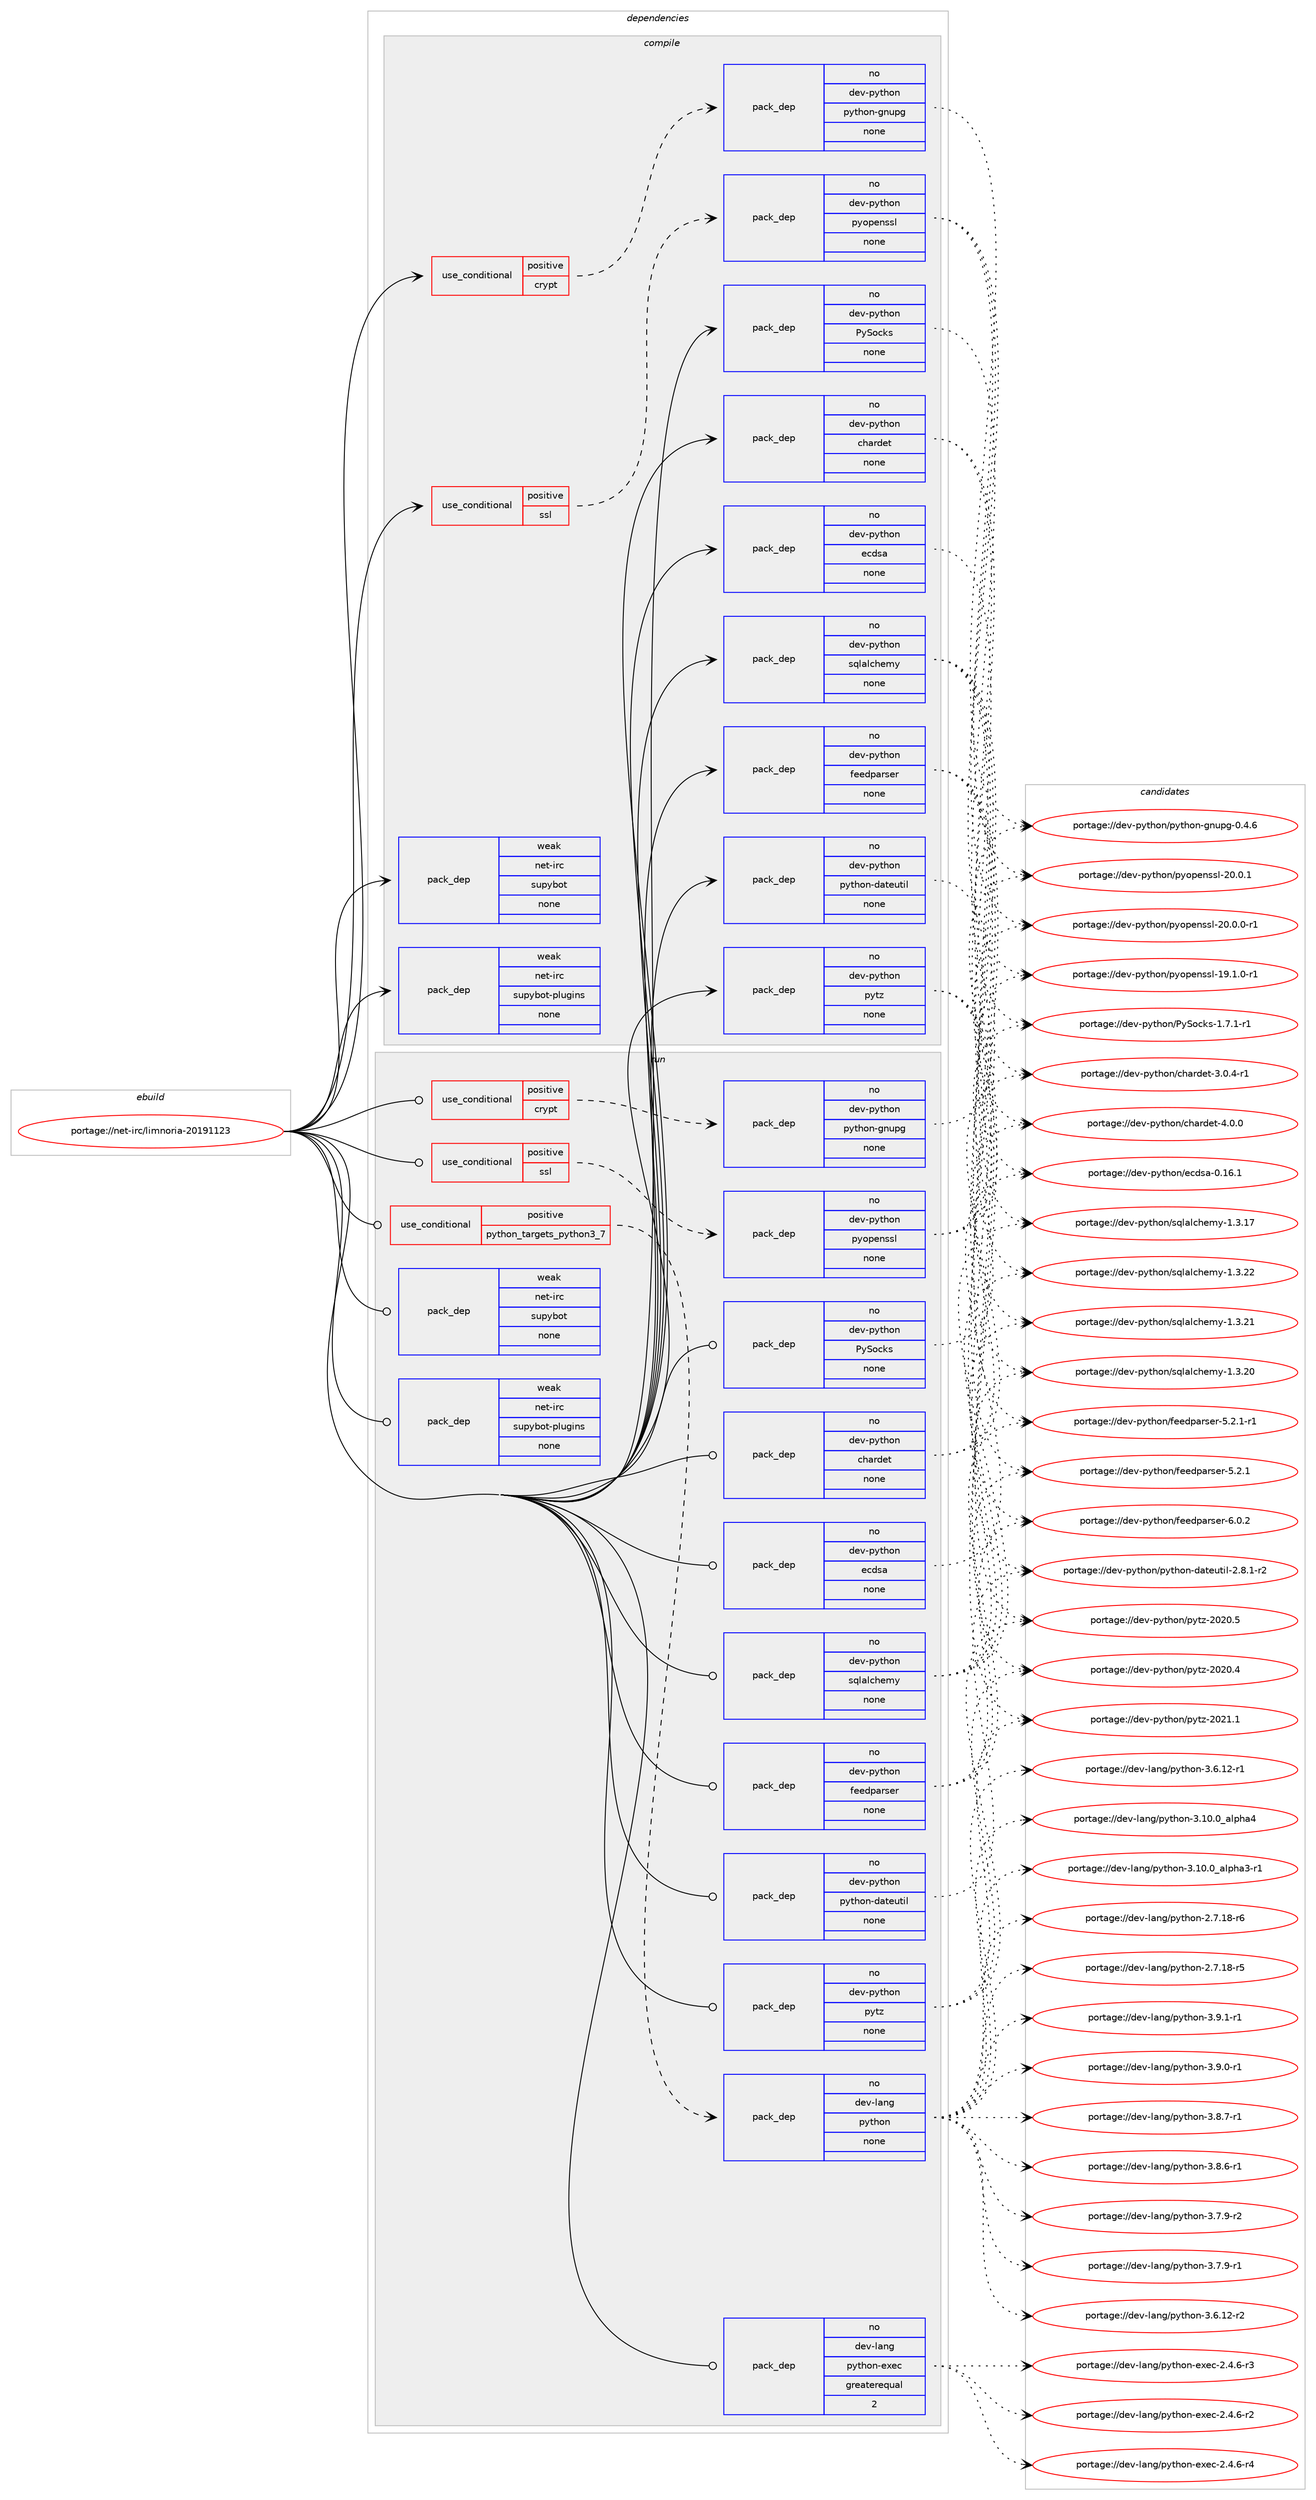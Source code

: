 digraph prolog {

# *************
# Graph options
# *************

newrank=true;
concentrate=true;
compound=true;
graph [rankdir=LR,fontname=Helvetica,fontsize=10,ranksep=1.5];#, ranksep=2.5, nodesep=0.2];
edge  [arrowhead=vee];
node  [fontname=Helvetica,fontsize=10];

# **********
# The ebuild
# **********

subgraph cluster_leftcol {
color=gray;
rank=same;
label=<<i>ebuild</i>>;
id [label="portage://net-irc/limnoria-20191123", color=red, width=4, href="../net-irc/limnoria-20191123.svg"];
}

# ****************
# The dependencies
# ****************

subgraph cluster_midcol {
color=gray;
label=<<i>dependencies</i>>;
subgraph cluster_compile {
fillcolor="#eeeeee";
style=filled;
label=<<i>compile</i>>;
subgraph cond8588 {
dependency28032 [label=<<TABLE BORDER="0" CELLBORDER="1" CELLSPACING="0" CELLPADDING="4"><TR><TD ROWSPAN="3" CELLPADDING="10">use_conditional</TD></TR><TR><TD>positive</TD></TR><TR><TD>crypt</TD></TR></TABLE>>, shape=none, color=red];
subgraph pack19195 {
dependency28033 [label=<<TABLE BORDER="0" CELLBORDER="1" CELLSPACING="0" CELLPADDING="4" WIDTH="220"><TR><TD ROWSPAN="6" CELLPADDING="30">pack_dep</TD></TR><TR><TD WIDTH="110">no</TD></TR><TR><TD>dev-python</TD></TR><TR><TD>python-gnupg</TD></TR><TR><TD>none</TD></TR><TR><TD></TD></TR></TABLE>>, shape=none, color=blue];
}
dependency28032:e -> dependency28033:w [weight=20,style="dashed",arrowhead="vee"];
}
id:e -> dependency28032:w [weight=20,style="solid",arrowhead="vee"];
subgraph cond8589 {
dependency28034 [label=<<TABLE BORDER="0" CELLBORDER="1" CELLSPACING="0" CELLPADDING="4"><TR><TD ROWSPAN="3" CELLPADDING="10">use_conditional</TD></TR><TR><TD>positive</TD></TR><TR><TD>ssl</TD></TR></TABLE>>, shape=none, color=red];
subgraph pack19196 {
dependency28035 [label=<<TABLE BORDER="0" CELLBORDER="1" CELLSPACING="0" CELLPADDING="4" WIDTH="220"><TR><TD ROWSPAN="6" CELLPADDING="30">pack_dep</TD></TR><TR><TD WIDTH="110">no</TD></TR><TR><TD>dev-python</TD></TR><TR><TD>pyopenssl</TD></TR><TR><TD>none</TD></TR><TR><TD></TD></TR></TABLE>>, shape=none, color=blue];
}
dependency28034:e -> dependency28035:w [weight=20,style="dashed",arrowhead="vee"];
}
id:e -> dependency28034:w [weight=20,style="solid",arrowhead="vee"];
subgraph pack19197 {
dependency28036 [label=<<TABLE BORDER="0" CELLBORDER="1" CELLSPACING="0" CELLPADDING="4" WIDTH="220"><TR><TD ROWSPAN="6" CELLPADDING="30">pack_dep</TD></TR><TR><TD WIDTH="110">no</TD></TR><TR><TD>dev-python</TD></TR><TR><TD>PySocks</TD></TR><TR><TD>none</TD></TR><TR><TD></TD></TR></TABLE>>, shape=none, color=blue];
}
id:e -> dependency28036:w [weight=20,style="solid",arrowhead="vee"];
subgraph pack19198 {
dependency28037 [label=<<TABLE BORDER="0" CELLBORDER="1" CELLSPACING="0" CELLPADDING="4" WIDTH="220"><TR><TD ROWSPAN="6" CELLPADDING="30">pack_dep</TD></TR><TR><TD WIDTH="110">no</TD></TR><TR><TD>dev-python</TD></TR><TR><TD>chardet</TD></TR><TR><TD>none</TD></TR><TR><TD></TD></TR></TABLE>>, shape=none, color=blue];
}
id:e -> dependency28037:w [weight=20,style="solid",arrowhead="vee"];
subgraph pack19199 {
dependency28038 [label=<<TABLE BORDER="0" CELLBORDER="1" CELLSPACING="0" CELLPADDING="4" WIDTH="220"><TR><TD ROWSPAN="6" CELLPADDING="30">pack_dep</TD></TR><TR><TD WIDTH="110">no</TD></TR><TR><TD>dev-python</TD></TR><TR><TD>ecdsa</TD></TR><TR><TD>none</TD></TR><TR><TD></TD></TR></TABLE>>, shape=none, color=blue];
}
id:e -> dependency28038:w [weight=20,style="solid",arrowhead="vee"];
subgraph pack19200 {
dependency28039 [label=<<TABLE BORDER="0" CELLBORDER="1" CELLSPACING="0" CELLPADDING="4" WIDTH="220"><TR><TD ROWSPAN="6" CELLPADDING="30">pack_dep</TD></TR><TR><TD WIDTH="110">no</TD></TR><TR><TD>dev-python</TD></TR><TR><TD>feedparser</TD></TR><TR><TD>none</TD></TR><TR><TD></TD></TR></TABLE>>, shape=none, color=blue];
}
id:e -> dependency28039:w [weight=20,style="solid",arrowhead="vee"];
subgraph pack19201 {
dependency28040 [label=<<TABLE BORDER="0" CELLBORDER="1" CELLSPACING="0" CELLPADDING="4" WIDTH="220"><TR><TD ROWSPAN="6" CELLPADDING="30">pack_dep</TD></TR><TR><TD WIDTH="110">no</TD></TR><TR><TD>dev-python</TD></TR><TR><TD>python-dateutil</TD></TR><TR><TD>none</TD></TR><TR><TD></TD></TR></TABLE>>, shape=none, color=blue];
}
id:e -> dependency28040:w [weight=20,style="solid",arrowhead="vee"];
subgraph pack19202 {
dependency28041 [label=<<TABLE BORDER="0" CELLBORDER="1" CELLSPACING="0" CELLPADDING="4" WIDTH="220"><TR><TD ROWSPAN="6" CELLPADDING="30">pack_dep</TD></TR><TR><TD WIDTH="110">no</TD></TR><TR><TD>dev-python</TD></TR><TR><TD>pytz</TD></TR><TR><TD>none</TD></TR><TR><TD></TD></TR></TABLE>>, shape=none, color=blue];
}
id:e -> dependency28041:w [weight=20,style="solid",arrowhead="vee"];
subgraph pack19203 {
dependency28042 [label=<<TABLE BORDER="0" CELLBORDER="1" CELLSPACING="0" CELLPADDING="4" WIDTH="220"><TR><TD ROWSPAN="6" CELLPADDING="30">pack_dep</TD></TR><TR><TD WIDTH="110">no</TD></TR><TR><TD>dev-python</TD></TR><TR><TD>sqlalchemy</TD></TR><TR><TD>none</TD></TR><TR><TD></TD></TR></TABLE>>, shape=none, color=blue];
}
id:e -> dependency28042:w [weight=20,style="solid",arrowhead="vee"];
subgraph pack19204 {
dependency28043 [label=<<TABLE BORDER="0" CELLBORDER="1" CELLSPACING="0" CELLPADDING="4" WIDTH="220"><TR><TD ROWSPAN="6" CELLPADDING="30">pack_dep</TD></TR><TR><TD WIDTH="110">weak</TD></TR><TR><TD>net-irc</TD></TR><TR><TD>supybot</TD></TR><TR><TD>none</TD></TR><TR><TD></TD></TR></TABLE>>, shape=none, color=blue];
}
id:e -> dependency28043:w [weight=20,style="solid",arrowhead="vee"];
subgraph pack19205 {
dependency28044 [label=<<TABLE BORDER="0" CELLBORDER="1" CELLSPACING="0" CELLPADDING="4" WIDTH="220"><TR><TD ROWSPAN="6" CELLPADDING="30">pack_dep</TD></TR><TR><TD WIDTH="110">weak</TD></TR><TR><TD>net-irc</TD></TR><TR><TD>supybot-plugins</TD></TR><TR><TD>none</TD></TR><TR><TD></TD></TR></TABLE>>, shape=none, color=blue];
}
id:e -> dependency28044:w [weight=20,style="solid",arrowhead="vee"];
}
subgraph cluster_compileandrun {
fillcolor="#eeeeee";
style=filled;
label=<<i>compile and run</i>>;
}
subgraph cluster_run {
fillcolor="#eeeeee";
style=filled;
label=<<i>run</i>>;
subgraph cond8590 {
dependency28045 [label=<<TABLE BORDER="0" CELLBORDER="1" CELLSPACING="0" CELLPADDING="4"><TR><TD ROWSPAN="3" CELLPADDING="10">use_conditional</TD></TR><TR><TD>positive</TD></TR><TR><TD>crypt</TD></TR></TABLE>>, shape=none, color=red];
subgraph pack19206 {
dependency28046 [label=<<TABLE BORDER="0" CELLBORDER="1" CELLSPACING="0" CELLPADDING="4" WIDTH="220"><TR><TD ROWSPAN="6" CELLPADDING="30">pack_dep</TD></TR><TR><TD WIDTH="110">no</TD></TR><TR><TD>dev-python</TD></TR><TR><TD>python-gnupg</TD></TR><TR><TD>none</TD></TR><TR><TD></TD></TR></TABLE>>, shape=none, color=blue];
}
dependency28045:e -> dependency28046:w [weight=20,style="dashed",arrowhead="vee"];
}
id:e -> dependency28045:w [weight=20,style="solid",arrowhead="odot"];
subgraph cond8591 {
dependency28047 [label=<<TABLE BORDER="0" CELLBORDER="1" CELLSPACING="0" CELLPADDING="4"><TR><TD ROWSPAN="3" CELLPADDING="10">use_conditional</TD></TR><TR><TD>positive</TD></TR><TR><TD>python_targets_python3_7</TD></TR></TABLE>>, shape=none, color=red];
subgraph pack19207 {
dependency28048 [label=<<TABLE BORDER="0" CELLBORDER="1" CELLSPACING="0" CELLPADDING="4" WIDTH="220"><TR><TD ROWSPAN="6" CELLPADDING="30">pack_dep</TD></TR><TR><TD WIDTH="110">no</TD></TR><TR><TD>dev-lang</TD></TR><TR><TD>python</TD></TR><TR><TD>none</TD></TR><TR><TD></TD></TR></TABLE>>, shape=none, color=blue];
}
dependency28047:e -> dependency28048:w [weight=20,style="dashed",arrowhead="vee"];
}
id:e -> dependency28047:w [weight=20,style="solid",arrowhead="odot"];
subgraph cond8592 {
dependency28049 [label=<<TABLE BORDER="0" CELLBORDER="1" CELLSPACING="0" CELLPADDING="4"><TR><TD ROWSPAN="3" CELLPADDING="10">use_conditional</TD></TR><TR><TD>positive</TD></TR><TR><TD>ssl</TD></TR></TABLE>>, shape=none, color=red];
subgraph pack19208 {
dependency28050 [label=<<TABLE BORDER="0" CELLBORDER="1" CELLSPACING="0" CELLPADDING="4" WIDTH="220"><TR><TD ROWSPAN="6" CELLPADDING="30">pack_dep</TD></TR><TR><TD WIDTH="110">no</TD></TR><TR><TD>dev-python</TD></TR><TR><TD>pyopenssl</TD></TR><TR><TD>none</TD></TR><TR><TD></TD></TR></TABLE>>, shape=none, color=blue];
}
dependency28049:e -> dependency28050:w [weight=20,style="dashed",arrowhead="vee"];
}
id:e -> dependency28049:w [weight=20,style="solid",arrowhead="odot"];
subgraph pack19209 {
dependency28051 [label=<<TABLE BORDER="0" CELLBORDER="1" CELLSPACING="0" CELLPADDING="4" WIDTH="220"><TR><TD ROWSPAN="6" CELLPADDING="30">pack_dep</TD></TR><TR><TD WIDTH="110">no</TD></TR><TR><TD>dev-lang</TD></TR><TR><TD>python-exec</TD></TR><TR><TD>greaterequal</TD></TR><TR><TD>2</TD></TR></TABLE>>, shape=none, color=blue];
}
id:e -> dependency28051:w [weight=20,style="solid",arrowhead="odot"];
subgraph pack19210 {
dependency28052 [label=<<TABLE BORDER="0" CELLBORDER="1" CELLSPACING="0" CELLPADDING="4" WIDTH="220"><TR><TD ROWSPAN="6" CELLPADDING="30">pack_dep</TD></TR><TR><TD WIDTH="110">no</TD></TR><TR><TD>dev-python</TD></TR><TR><TD>PySocks</TD></TR><TR><TD>none</TD></TR><TR><TD></TD></TR></TABLE>>, shape=none, color=blue];
}
id:e -> dependency28052:w [weight=20,style="solid",arrowhead="odot"];
subgraph pack19211 {
dependency28053 [label=<<TABLE BORDER="0" CELLBORDER="1" CELLSPACING="0" CELLPADDING="4" WIDTH="220"><TR><TD ROWSPAN="6" CELLPADDING="30">pack_dep</TD></TR><TR><TD WIDTH="110">no</TD></TR><TR><TD>dev-python</TD></TR><TR><TD>chardet</TD></TR><TR><TD>none</TD></TR><TR><TD></TD></TR></TABLE>>, shape=none, color=blue];
}
id:e -> dependency28053:w [weight=20,style="solid",arrowhead="odot"];
subgraph pack19212 {
dependency28054 [label=<<TABLE BORDER="0" CELLBORDER="1" CELLSPACING="0" CELLPADDING="4" WIDTH="220"><TR><TD ROWSPAN="6" CELLPADDING="30">pack_dep</TD></TR><TR><TD WIDTH="110">no</TD></TR><TR><TD>dev-python</TD></TR><TR><TD>ecdsa</TD></TR><TR><TD>none</TD></TR><TR><TD></TD></TR></TABLE>>, shape=none, color=blue];
}
id:e -> dependency28054:w [weight=20,style="solid",arrowhead="odot"];
subgraph pack19213 {
dependency28055 [label=<<TABLE BORDER="0" CELLBORDER="1" CELLSPACING="0" CELLPADDING="4" WIDTH="220"><TR><TD ROWSPAN="6" CELLPADDING="30">pack_dep</TD></TR><TR><TD WIDTH="110">no</TD></TR><TR><TD>dev-python</TD></TR><TR><TD>feedparser</TD></TR><TR><TD>none</TD></TR><TR><TD></TD></TR></TABLE>>, shape=none, color=blue];
}
id:e -> dependency28055:w [weight=20,style="solid",arrowhead="odot"];
subgraph pack19214 {
dependency28056 [label=<<TABLE BORDER="0" CELLBORDER="1" CELLSPACING="0" CELLPADDING="4" WIDTH="220"><TR><TD ROWSPAN="6" CELLPADDING="30">pack_dep</TD></TR><TR><TD WIDTH="110">no</TD></TR><TR><TD>dev-python</TD></TR><TR><TD>python-dateutil</TD></TR><TR><TD>none</TD></TR><TR><TD></TD></TR></TABLE>>, shape=none, color=blue];
}
id:e -> dependency28056:w [weight=20,style="solid",arrowhead="odot"];
subgraph pack19215 {
dependency28057 [label=<<TABLE BORDER="0" CELLBORDER="1" CELLSPACING="0" CELLPADDING="4" WIDTH="220"><TR><TD ROWSPAN="6" CELLPADDING="30">pack_dep</TD></TR><TR><TD WIDTH="110">no</TD></TR><TR><TD>dev-python</TD></TR><TR><TD>pytz</TD></TR><TR><TD>none</TD></TR><TR><TD></TD></TR></TABLE>>, shape=none, color=blue];
}
id:e -> dependency28057:w [weight=20,style="solid",arrowhead="odot"];
subgraph pack19216 {
dependency28058 [label=<<TABLE BORDER="0" CELLBORDER="1" CELLSPACING="0" CELLPADDING="4" WIDTH="220"><TR><TD ROWSPAN="6" CELLPADDING="30">pack_dep</TD></TR><TR><TD WIDTH="110">no</TD></TR><TR><TD>dev-python</TD></TR><TR><TD>sqlalchemy</TD></TR><TR><TD>none</TD></TR><TR><TD></TD></TR></TABLE>>, shape=none, color=blue];
}
id:e -> dependency28058:w [weight=20,style="solid",arrowhead="odot"];
subgraph pack19217 {
dependency28059 [label=<<TABLE BORDER="0" CELLBORDER="1" CELLSPACING="0" CELLPADDING="4" WIDTH="220"><TR><TD ROWSPAN="6" CELLPADDING="30">pack_dep</TD></TR><TR><TD WIDTH="110">weak</TD></TR><TR><TD>net-irc</TD></TR><TR><TD>supybot</TD></TR><TR><TD>none</TD></TR><TR><TD></TD></TR></TABLE>>, shape=none, color=blue];
}
id:e -> dependency28059:w [weight=20,style="solid",arrowhead="odot"];
subgraph pack19218 {
dependency28060 [label=<<TABLE BORDER="0" CELLBORDER="1" CELLSPACING="0" CELLPADDING="4" WIDTH="220"><TR><TD ROWSPAN="6" CELLPADDING="30">pack_dep</TD></TR><TR><TD WIDTH="110">weak</TD></TR><TR><TD>net-irc</TD></TR><TR><TD>supybot-plugins</TD></TR><TR><TD>none</TD></TR><TR><TD></TD></TR></TABLE>>, shape=none, color=blue];
}
id:e -> dependency28060:w [weight=20,style="solid",arrowhead="odot"];
}
}

# **************
# The candidates
# **************

subgraph cluster_choices {
rank=same;
color=gray;
label=<<i>candidates</i>>;

subgraph choice19195 {
color=black;
nodesep=1;
choice100101118451121211161041111104711212111610411111045103110117112103454846524654 [label="portage://dev-python/python-gnupg-0.4.6", color=red, width=4,href="../dev-python/python-gnupg-0.4.6.svg"];
dependency28033:e -> choice100101118451121211161041111104711212111610411111045103110117112103454846524654:w [style=dotted,weight="100"];
}
subgraph choice19196 {
color=black;
nodesep=1;
choice100101118451121211161041111104711212111111210111011511510845504846484649 [label="portage://dev-python/pyopenssl-20.0.1", color=red, width=4,href="../dev-python/pyopenssl-20.0.1.svg"];
choice1001011184511212111610411111047112121111112101110115115108455048464846484511449 [label="portage://dev-python/pyopenssl-20.0.0-r1", color=red, width=4,href="../dev-python/pyopenssl-20.0.0-r1.svg"];
choice1001011184511212111610411111047112121111112101110115115108454957464946484511449 [label="portage://dev-python/pyopenssl-19.1.0-r1", color=red, width=4,href="../dev-python/pyopenssl-19.1.0-r1.svg"];
dependency28035:e -> choice100101118451121211161041111104711212111111210111011511510845504846484649:w [style=dotted,weight="100"];
dependency28035:e -> choice1001011184511212111610411111047112121111112101110115115108455048464846484511449:w [style=dotted,weight="100"];
dependency28035:e -> choice1001011184511212111610411111047112121111112101110115115108454957464946484511449:w [style=dotted,weight="100"];
}
subgraph choice19197 {
color=black;
nodesep=1;
choice10010111845112121116104111110478012183111991071154549465546494511449 [label="portage://dev-python/PySocks-1.7.1-r1", color=red, width=4,href="../dev-python/PySocks-1.7.1-r1.svg"];
dependency28036:e -> choice10010111845112121116104111110478012183111991071154549465546494511449:w [style=dotted,weight="100"];
}
subgraph choice19198 {
color=black;
nodesep=1;
choice10010111845112121116104111110479910497114100101116455246484648 [label="portage://dev-python/chardet-4.0.0", color=red, width=4,href="../dev-python/chardet-4.0.0.svg"];
choice100101118451121211161041111104799104971141001011164551464846524511449 [label="portage://dev-python/chardet-3.0.4-r1", color=red, width=4,href="../dev-python/chardet-3.0.4-r1.svg"];
dependency28037:e -> choice10010111845112121116104111110479910497114100101116455246484648:w [style=dotted,weight="100"];
dependency28037:e -> choice100101118451121211161041111104799104971141001011164551464846524511449:w [style=dotted,weight="100"];
}
subgraph choice19199 {
color=black;
nodesep=1;
choice1001011184511212111610411111047101991001159745484649544649 [label="portage://dev-python/ecdsa-0.16.1", color=red, width=4,href="../dev-python/ecdsa-0.16.1.svg"];
dependency28038:e -> choice1001011184511212111610411111047101991001159745484649544649:w [style=dotted,weight="100"];
}
subgraph choice19200 {
color=black;
nodesep=1;
choice100101118451121211161041111104710210110110011297114115101114455446484650 [label="portage://dev-python/feedparser-6.0.2", color=red, width=4,href="../dev-python/feedparser-6.0.2.svg"];
choice1001011184511212111610411111047102101101100112971141151011144553465046494511449 [label="portage://dev-python/feedparser-5.2.1-r1", color=red, width=4,href="../dev-python/feedparser-5.2.1-r1.svg"];
choice100101118451121211161041111104710210110110011297114115101114455346504649 [label="portage://dev-python/feedparser-5.2.1", color=red, width=4,href="../dev-python/feedparser-5.2.1.svg"];
dependency28039:e -> choice100101118451121211161041111104710210110110011297114115101114455446484650:w [style=dotted,weight="100"];
dependency28039:e -> choice1001011184511212111610411111047102101101100112971141151011144553465046494511449:w [style=dotted,weight="100"];
dependency28039:e -> choice100101118451121211161041111104710210110110011297114115101114455346504649:w [style=dotted,weight="100"];
}
subgraph choice19201 {
color=black;
nodesep=1;
choice100101118451121211161041111104711212111610411111045100971161011171161051084550465646494511450 [label="portage://dev-python/python-dateutil-2.8.1-r2", color=red, width=4,href="../dev-python/python-dateutil-2.8.1-r2.svg"];
dependency28040:e -> choice100101118451121211161041111104711212111610411111045100971161011171161051084550465646494511450:w [style=dotted,weight="100"];
}
subgraph choice19202 {
color=black;
nodesep=1;
choice100101118451121211161041111104711212111612245504850494649 [label="portage://dev-python/pytz-2021.1", color=red, width=4,href="../dev-python/pytz-2021.1.svg"];
choice100101118451121211161041111104711212111612245504850484653 [label="portage://dev-python/pytz-2020.5", color=red, width=4,href="../dev-python/pytz-2020.5.svg"];
choice100101118451121211161041111104711212111612245504850484652 [label="portage://dev-python/pytz-2020.4", color=red, width=4,href="../dev-python/pytz-2020.4.svg"];
dependency28041:e -> choice100101118451121211161041111104711212111612245504850494649:w [style=dotted,weight="100"];
dependency28041:e -> choice100101118451121211161041111104711212111612245504850484653:w [style=dotted,weight="100"];
dependency28041:e -> choice100101118451121211161041111104711212111612245504850484652:w [style=dotted,weight="100"];
}
subgraph choice19203 {
color=black;
nodesep=1;
choice1001011184511212111610411111047115113108971089910410110912145494651465050 [label="portage://dev-python/sqlalchemy-1.3.22", color=red, width=4,href="../dev-python/sqlalchemy-1.3.22.svg"];
choice1001011184511212111610411111047115113108971089910410110912145494651465049 [label="portage://dev-python/sqlalchemy-1.3.21", color=red, width=4,href="../dev-python/sqlalchemy-1.3.21.svg"];
choice1001011184511212111610411111047115113108971089910410110912145494651465048 [label="portage://dev-python/sqlalchemy-1.3.20", color=red, width=4,href="../dev-python/sqlalchemy-1.3.20.svg"];
choice1001011184511212111610411111047115113108971089910410110912145494651464955 [label="portage://dev-python/sqlalchemy-1.3.17", color=red, width=4,href="../dev-python/sqlalchemy-1.3.17.svg"];
dependency28042:e -> choice1001011184511212111610411111047115113108971089910410110912145494651465050:w [style=dotted,weight="100"];
dependency28042:e -> choice1001011184511212111610411111047115113108971089910410110912145494651465049:w [style=dotted,weight="100"];
dependency28042:e -> choice1001011184511212111610411111047115113108971089910410110912145494651465048:w [style=dotted,weight="100"];
dependency28042:e -> choice1001011184511212111610411111047115113108971089910410110912145494651464955:w [style=dotted,weight="100"];
}
subgraph choice19204 {
color=black;
nodesep=1;
}
subgraph choice19205 {
color=black;
nodesep=1;
}
subgraph choice19206 {
color=black;
nodesep=1;
choice100101118451121211161041111104711212111610411111045103110117112103454846524654 [label="portage://dev-python/python-gnupg-0.4.6", color=red, width=4,href="../dev-python/python-gnupg-0.4.6.svg"];
dependency28046:e -> choice100101118451121211161041111104711212111610411111045103110117112103454846524654:w [style=dotted,weight="100"];
}
subgraph choice19207 {
color=black;
nodesep=1;
choice1001011184510897110103471121211161041111104551465746494511449 [label="portage://dev-lang/python-3.9.1-r1", color=red, width=4,href="../dev-lang/python-3.9.1-r1.svg"];
choice1001011184510897110103471121211161041111104551465746484511449 [label="portage://dev-lang/python-3.9.0-r1", color=red, width=4,href="../dev-lang/python-3.9.0-r1.svg"];
choice1001011184510897110103471121211161041111104551465646554511449 [label="portage://dev-lang/python-3.8.7-r1", color=red, width=4,href="../dev-lang/python-3.8.7-r1.svg"];
choice1001011184510897110103471121211161041111104551465646544511449 [label="portage://dev-lang/python-3.8.6-r1", color=red, width=4,href="../dev-lang/python-3.8.6-r1.svg"];
choice1001011184510897110103471121211161041111104551465546574511450 [label="portage://dev-lang/python-3.7.9-r2", color=red, width=4,href="../dev-lang/python-3.7.9-r2.svg"];
choice1001011184510897110103471121211161041111104551465546574511449 [label="portage://dev-lang/python-3.7.9-r1", color=red, width=4,href="../dev-lang/python-3.7.9-r1.svg"];
choice100101118451089711010347112121116104111110455146544649504511450 [label="portage://dev-lang/python-3.6.12-r2", color=red, width=4,href="../dev-lang/python-3.6.12-r2.svg"];
choice100101118451089711010347112121116104111110455146544649504511449 [label="portage://dev-lang/python-3.6.12-r1", color=red, width=4,href="../dev-lang/python-3.6.12-r1.svg"];
choice1001011184510897110103471121211161041111104551464948464895971081121049752 [label="portage://dev-lang/python-3.10.0_alpha4", color=red, width=4,href="../dev-lang/python-3.10.0_alpha4.svg"];
choice10010111845108971101034711212111610411111045514649484648959710811210497514511449 [label="portage://dev-lang/python-3.10.0_alpha3-r1", color=red, width=4,href="../dev-lang/python-3.10.0_alpha3-r1.svg"];
choice100101118451089711010347112121116104111110455046554649564511454 [label="portage://dev-lang/python-2.7.18-r6", color=red, width=4,href="../dev-lang/python-2.7.18-r6.svg"];
choice100101118451089711010347112121116104111110455046554649564511453 [label="portage://dev-lang/python-2.7.18-r5", color=red, width=4,href="../dev-lang/python-2.7.18-r5.svg"];
dependency28048:e -> choice1001011184510897110103471121211161041111104551465746494511449:w [style=dotted,weight="100"];
dependency28048:e -> choice1001011184510897110103471121211161041111104551465746484511449:w [style=dotted,weight="100"];
dependency28048:e -> choice1001011184510897110103471121211161041111104551465646554511449:w [style=dotted,weight="100"];
dependency28048:e -> choice1001011184510897110103471121211161041111104551465646544511449:w [style=dotted,weight="100"];
dependency28048:e -> choice1001011184510897110103471121211161041111104551465546574511450:w [style=dotted,weight="100"];
dependency28048:e -> choice1001011184510897110103471121211161041111104551465546574511449:w [style=dotted,weight="100"];
dependency28048:e -> choice100101118451089711010347112121116104111110455146544649504511450:w [style=dotted,weight="100"];
dependency28048:e -> choice100101118451089711010347112121116104111110455146544649504511449:w [style=dotted,weight="100"];
dependency28048:e -> choice1001011184510897110103471121211161041111104551464948464895971081121049752:w [style=dotted,weight="100"];
dependency28048:e -> choice10010111845108971101034711212111610411111045514649484648959710811210497514511449:w [style=dotted,weight="100"];
dependency28048:e -> choice100101118451089711010347112121116104111110455046554649564511454:w [style=dotted,weight="100"];
dependency28048:e -> choice100101118451089711010347112121116104111110455046554649564511453:w [style=dotted,weight="100"];
}
subgraph choice19208 {
color=black;
nodesep=1;
choice100101118451121211161041111104711212111111210111011511510845504846484649 [label="portage://dev-python/pyopenssl-20.0.1", color=red, width=4,href="../dev-python/pyopenssl-20.0.1.svg"];
choice1001011184511212111610411111047112121111112101110115115108455048464846484511449 [label="portage://dev-python/pyopenssl-20.0.0-r1", color=red, width=4,href="../dev-python/pyopenssl-20.0.0-r1.svg"];
choice1001011184511212111610411111047112121111112101110115115108454957464946484511449 [label="portage://dev-python/pyopenssl-19.1.0-r1", color=red, width=4,href="../dev-python/pyopenssl-19.1.0-r1.svg"];
dependency28050:e -> choice100101118451121211161041111104711212111111210111011511510845504846484649:w [style=dotted,weight="100"];
dependency28050:e -> choice1001011184511212111610411111047112121111112101110115115108455048464846484511449:w [style=dotted,weight="100"];
dependency28050:e -> choice1001011184511212111610411111047112121111112101110115115108454957464946484511449:w [style=dotted,weight="100"];
}
subgraph choice19209 {
color=black;
nodesep=1;
choice10010111845108971101034711212111610411111045101120101994550465246544511452 [label="portage://dev-lang/python-exec-2.4.6-r4", color=red, width=4,href="../dev-lang/python-exec-2.4.6-r4.svg"];
choice10010111845108971101034711212111610411111045101120101994550465246544511451 [label="portage://dev-lang/python-exec-2.4.6-r3", color=red, width=4,href="../dev-lang/python-exec-2.4.6-r3.svg"];
choice10010111845108971101034711212111610411111045101120101994550465246544511450 [label="portage://dev-lang/python-exec-2.4.6-r2", color=red, width=4,href="../dev-lang/python-exec-2.4.6-r2.svg"];
dependency28051:e -> choice10010111845108971101034711212111610411111045101120101994550465246544511452:w [style=dotted,weight="100"];
dependency28051:e -> choice10010111845108971101034711212111610411111045101120101994550465246544511451:w [style=dotted,weight="100"];
dependency28051:e -> choice10010111845108971101034711212111610411111045101120101994550465246544511450:w [style=dotted,weight="100"];
}
subgraph choice19210 {
color=black;
nodesep=1;
choice10010111845112121116104111110478012183111991071154549465546494511449 [label="portage://dev-python/PySocks-1.7.1-r1", color=red, width=4,href="../dev-python/PySocks-1.7.1-r1.svg"];
dependency28052:e -> choice10010111845112121116104111110478012183111991071154549465546494511449:w [style=dotted,weight="100"];
}
subgraph choice19211 {
color=black;
nodesep=1;
choice10010111845112121116104111110479910497114100101116455246484648 [label="portage://dev-python/chardet-4.0.0", color=red, width=4,href="../dev-python/chardet-4.0.0.svg"];
choice100101118451121211161041111104799104971141001011164551464846524511449 [label="portage://dev-python/chardet-3.0.4-r1", color=red, width=4,href="../dev-python/chardet-3.0.4-r1.svg"];
dependency28053:e -> choice10010111845112121116104111110479910497114100101116455246484648:w [style=dotted,weight="100"];
dependency28053:e -> choice100101118451121211161041111104799104971141001011164551464846524511449:w [style=dotted,weight="100"];
}
subgraph choice19212 {
color=black;
nodesep=1;
choice1001011184511212111610411111047101991001159745484649544649 [label="portage://dev-python/ecdsa-0.16.1", color=red, width=4,href="../dev-python/ecdsa-0.16.1.svg"];
dependency28054:e -> choice1001011184511212111610411111047101991001159745484649544649:w [style=dotted,weight="100"];
}
subgraph choice19213 {
color=black;
nodesep=1;
choice100101118451121211161041111104710210110110011297114115101114455446484650 [label="portage://dev-python/feedparser-6.0.2", color=red, width=4,href="../dev-python/feedparser-6.0.2.svg"];
choice1001011184511212111610411111047102101101100112971141151011144553465046494511449 [label="portage://dev-python/feedparser-5.2.1-r1", color=red, width=4,href="../dev-python/feedparser-5.2.1-r1.svg"];
choice100101118451121211161041111104710210110110011297114115101114455346504649 [label="portage://dev-python/feedparser-5.2.1", color=red, width=4,href="../dev-python/feedparser-5.2.1.svg"];
dependency28055:e -> choice100101118451121211161041111104710210110110011297114115101114455446484650:w [style=dotted,weight="100"];
dependency28055:e -> choice1001011184511212111610411111047102101101100112971141151011144553465046494511449:w [style=dotted,weight="100"];
dependency28055:e -> choice100101118451121211161041111104710210110110011297114115101114455346504649:w [style=dotted,weight="100"];
}
subgraph choice19214 {
color=black;
nodesep=1;
choice100101118451121211161041111104711212111610411111045100971161011171161051084550465646494511450 [label="portage://dev-python/python-dateutil-2.8.1-r2", color=red, width=4,href="../dev-python/python-dateutil-2.8.1-r2.svg"];
dependency28056:e -> choice100101118451121211161041111104711212111610411111045100971161011171161051084550465646494511450:w [style=dotted,weight="100"];
}
subgraph choice19215 {
color=black;
nodesep=1;
choice100101118451121211161041111104711212111612245504850494649 [label="portage://dev-python/pytz-2021.1", color=red, width=4,href="../dev-python/pytz-2021.1.svg"];
choice100101118451121211161041111104711212111612245504850484653 [label="portage://dev-python/pytz-2020.5", color=red, width=4,href="../dev-python/pytz-2020.5.svg"];
choice100101118451121211161041111104711212111612245504850484652 [label="portage://dev-python/pytz-2020.4", color=red, width=4,href="../dev-python/pytz-2020.4.svg"];
dependency28057:e -> choice100101118451121211161041111104711212111612245504850494649:w [style=dotted,weight="100"];
dependency28057:e -> choice100101118451121211161041111104711212111612245504850484653:w [style=dotted,weight="100"];
dependency28057:e -> choice100101118451121211161041111104711212111612245504850484652:w [style=dotted,weight="100"];
}
subgraph choice19216 {
color=black;
nodesep=1;
choice1001011184511212111610411111047115113108971089910410110912145494651465050 [label="portage://dev-python/sqlalchemy-1.3.22", color=red, width=4,href="../dev-python/sqlalchemy-1.3.22.svg"];
choice1001011184511212111610411111047115113108971089910410110912145494651465049 [label="portage://dev-python/sqlalchemy-1.3.21", color=red, width=4,href="../dev-python/sqlalchemy-1.3.21.svg"];
choice1001011184511212111610411111047115113108971089910410110912145494651465048 [label="portage://dev-python/sqlalchemy-1.3.20", color=red, width=4,href="../dev-python/sqlalchemy-1.3.20.svg"];
choice1001011184511212111610411111047115113108971089910410110912145494651464955 [label="portage://dev-python/sqlalchemy-1.3.17", color=red, width=4,href="../dev-python/sqlalchemy-1.3.17.svg"];
dependency28058:e -> choice1001011184511212111610411111047115113108971089910410110912145494651465050:w [style=dotted,weight="100"];
dependency28058:e -> choice1001011184511212111610411111047115113108971089910410110912145494651465049:w [style=dotted,weight="100"];
dependency28058:e -> choice1001011184511212111610411111047115113108971089910410110912145494651465048:w [style=dotted,weight="100"];
dependency28058:e -> choice1001011184511212111610411111047115113108971089910410110912145494651464955:w [style=dotted,weight="100"];
}
subgraph choice19217 {
color=black;
nodesep=1;
}
subgraph choice19218 {
color=black;
nodesep=1;
}
}

}
